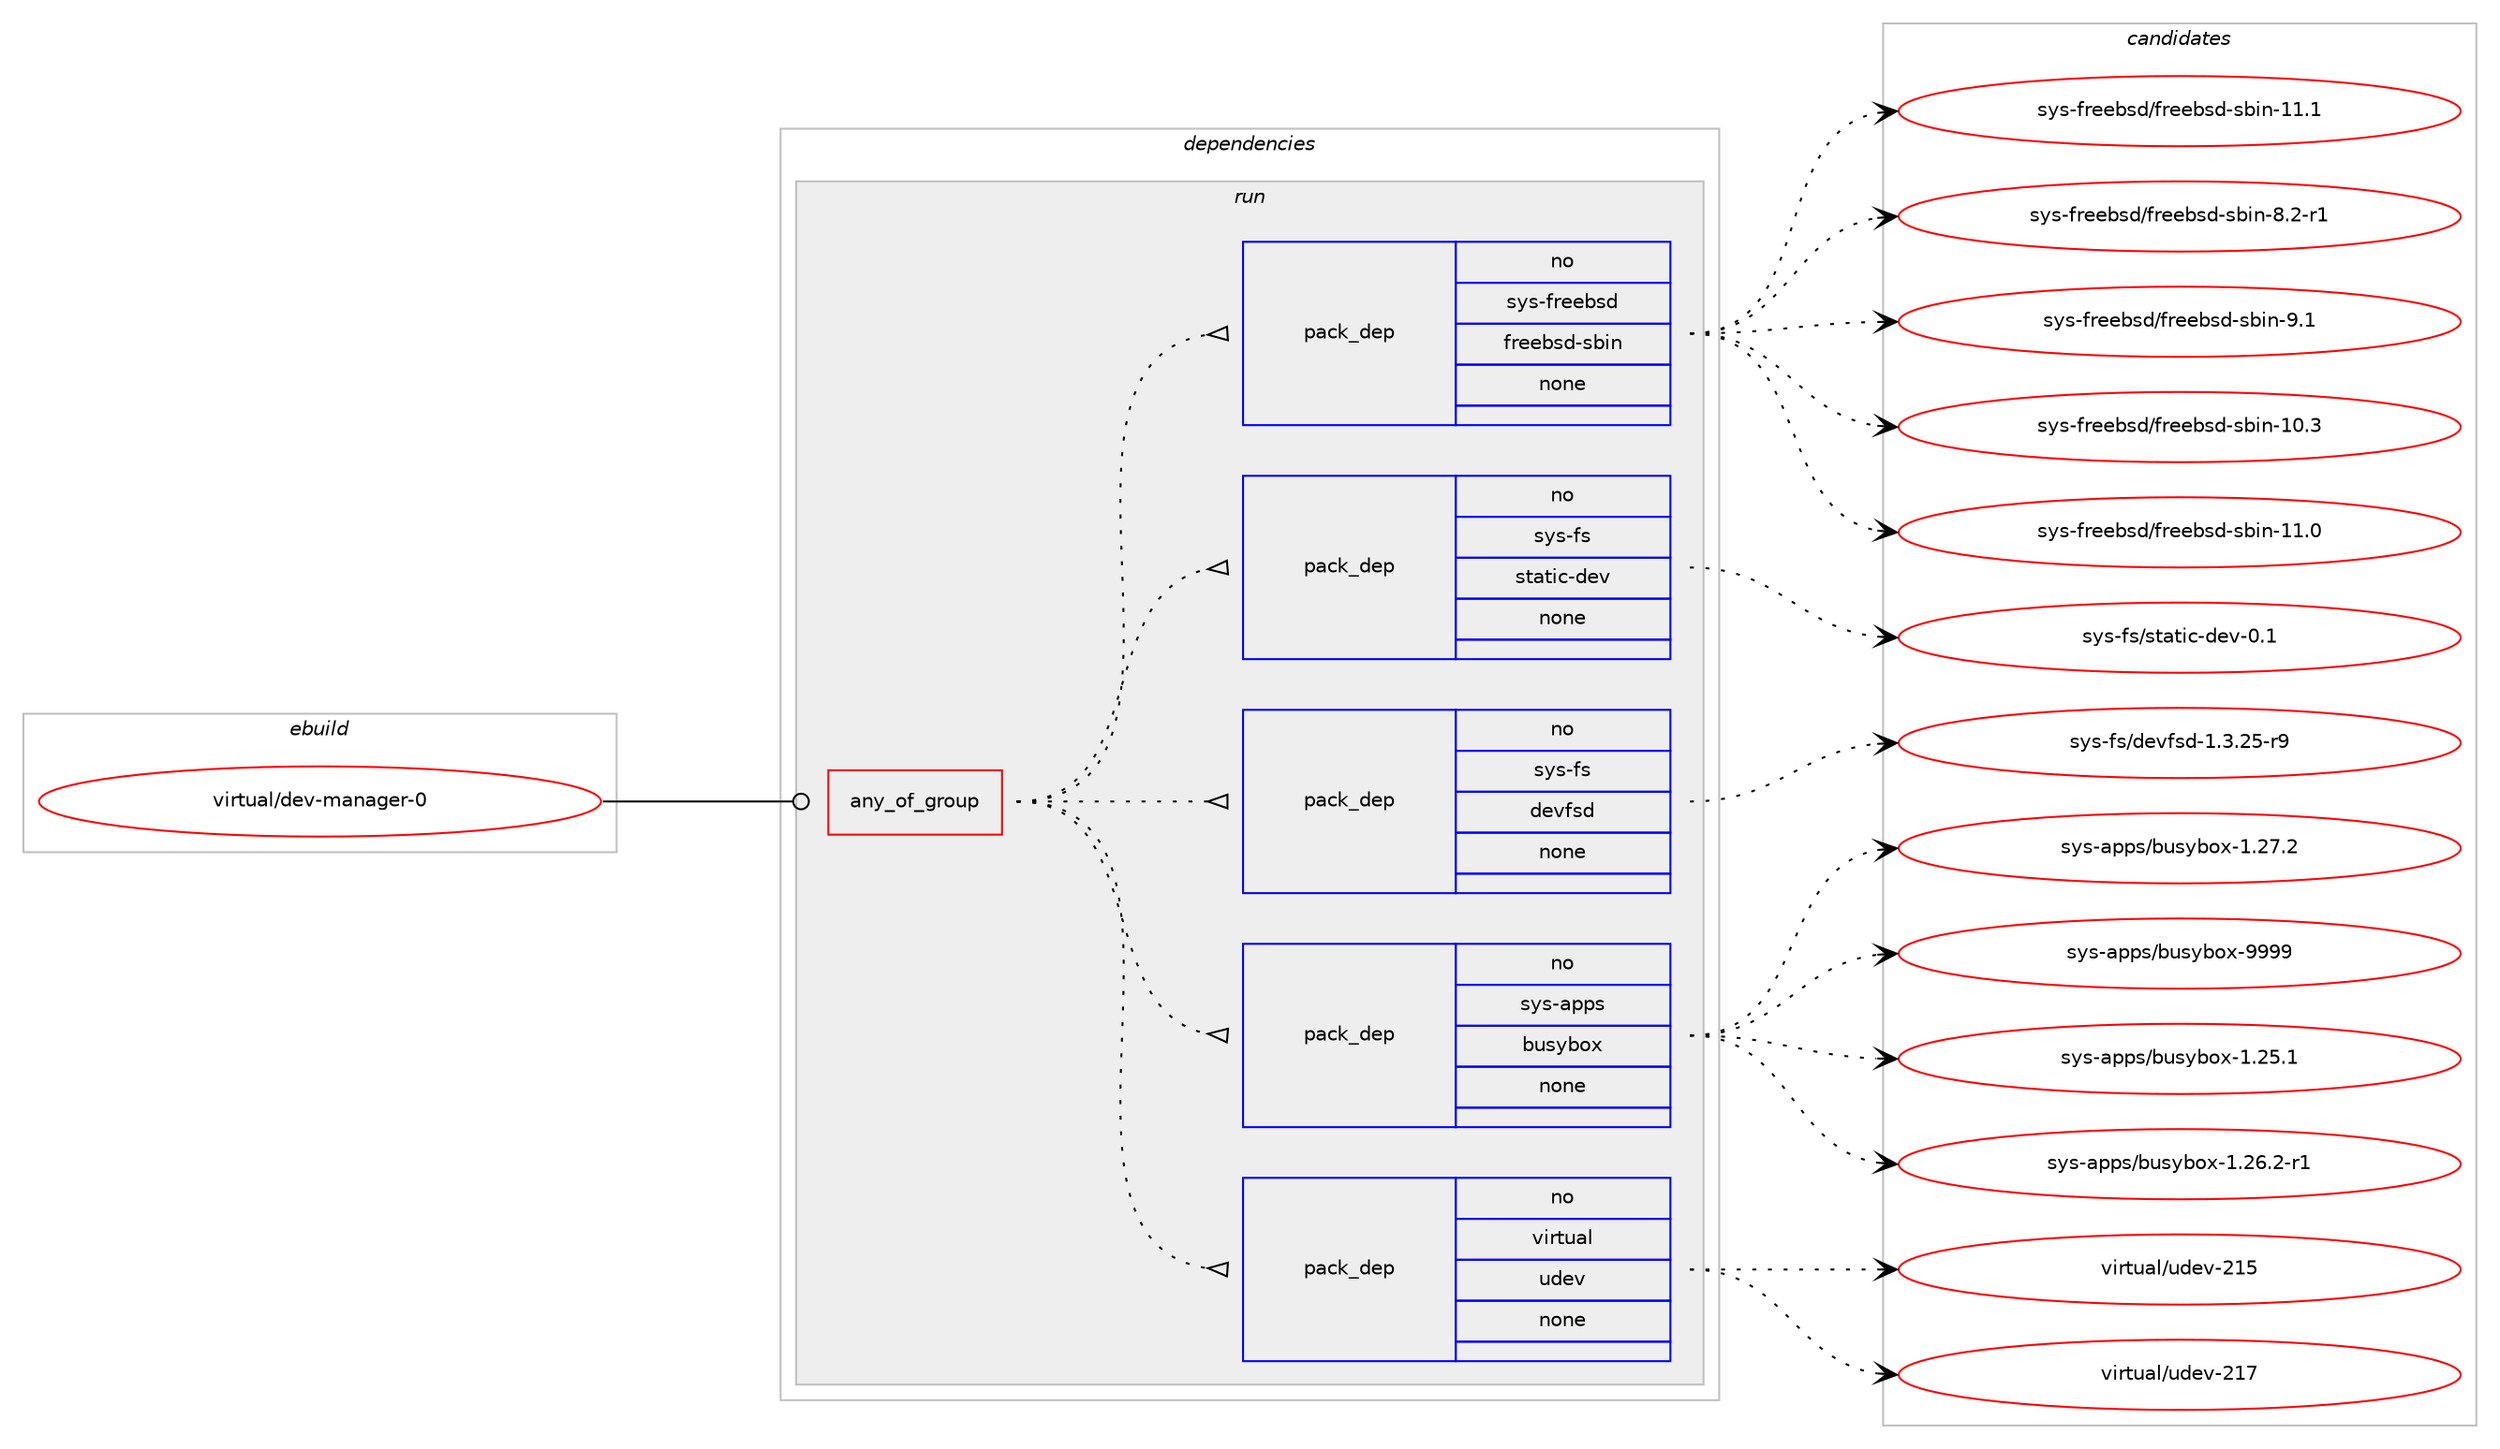 digraph prolog {

# *************
# Graph options
# *************

newrank=true;
concentrate=true;
compound=true;
graph [rankdir=LR,fontname=Helvetica,fontsize=10,ranksep=1.5];#, ranksep=2.5, nodesep=0.2];
edge  [arrowhead=vee];
node  [fontname=Helvetica,fontsize=10];

# **********
# The ebuild
# **********

subgraph cluster_leftcol {
color=gray;
rank=same;
label=<<i>ebuild</i>>;
id [label="virtual/dev-manager-0", color=red, width=4, href="../virtual/dev-manager-0.svg"];
}

# ****************
# The dependencies
# ****************

subgraph cluster_midcol {
color=gray;
label=<<i>dependencies</i>>;
subgraph cluster_compile {
fillcolor="#eeeeee";
style=filled;
label=<<i>compile</i>>;
}
subgraph cluster_compileandrun {
fillcolor="#eeeeee";
style=filled;
label=<<i>compile and run</i>>;
}
subgraph cluster_run {
fillcolor="#eeeeee";
style=filled;
label=<<i>run</i>>;
subgraph any8531 {
dependency497315 [label=<<TABLE BORDER="0" CELLBORDER="1" CELLSPACING="0" CELLPADDING="4"><TR><TD CELLPADDING="10">any_of_group</TD></TR></TABLE>>, shape=none, color=red];subgraph pack369614 {
dependency497316 [label=<<TABLE BORDER="0" CELLBORDER="1" CELLSPACING="0" CELLPADDING="4" WIDTH="220"><TR><TD ROWSPAN="6" CELLPADDING="30">pack_dep</TD></TR><TR><TD WIDTH="110">no</TD></TR><TR><TD>virtual</TD></TR><TR><TD>udev</TD></TR><TR><TD>none</TD></TR><TR><TD></TD></TR></TABLE>>, shape=none, color=blue];
}
dependency497315:e -> dependency497316:w [weight=20,style="dotted",arrowhead="oinv"];
subgraph pack369615 {
dependency497317 [label=<<TABLE BORDER="0" CELLBORDER="1" CELLSPACING="0" CELLPADDING="4" WIDTH="220"><TR><TD ROWSPAN="6" CELLPADDING="30">pack_dep</TD></TR><TR><TD WIDTH="110">no</TD></TR><TR><TD>sys-apps</TD></TR><TR><TD>busybox</TD></TR><TR><TD>none</TD></TR><TR><TD></TD></TR></TABLE>>, shape=none, color=blue];
}
dependency497315:e -> dependency497317:w [weight=20,style="dotted",arrowhead="oinv"];
subgraph pack369616 {
dependency497318 [label=<<TABLE BORDER="0" CELLBORDER="1" CELLSPACING="0" CELLPADDING="4" WIDTH="220"><TR><TD ROWSPAN="6" CELLPADDING="30">pack_dep</TD></TR><TR><TD WIDTH="110">no</TD></TR><TR><TD>sys-fs</TD></TR><TR><TD>devfsd</TD></TR><TR><TD>none</TD></TR><TR><TD></TD></TR></TABLE>>, shape=none, color=blue];
}
dependency497315:e -> dependency497318:w [weight=20,style="dotted",arrowhead="oinv"];
subgraph pack369617 {
dependency497319 [label=<<TABLE BORDER="0" CELLBORDER="1" CELLSPACING="0" CELLPADDING="4" WIDTH="220"><TR><TD ROWSPAN="6" CELLPADDING="30">pack_dep</TD></TR><TR><TD WIDTH="110">no</TD></TR><TR><TD>sys-fs</TD></TR><TR><TD>static-dev</TD></TR><TR><TD>none</TD></TR><TR><TD></TD></TR></TABLE>>, shape=none, color=blue];
}
dependency497315:e -> dependency497319:w [weight=20,style="dotted",arrowhead="oinv"];
subgraph pack369618 {
dependency497320 [label=<<TABLE BORDER="0" CELLBORDER="1" CELLSPACING="0" CELLPADDING="4" WIDTH="220"><TR><TD ROWSPAN="6" CELLPADDING="30">pack_dep</TD></TR><TR><TD WIDTH="110">no</TD></TR><TR><TD>sys-freebsd</TD></TR><TR><TD>freebsd-sbin</TD></TR><TR><TD>none</TD></TR><TR><TD></TD></TR></TABLE>>, shape=none, color=blue];
}
dependency497315:e -> dependency497320:w [weight=20,style="dotted",arrowhead="oinv"];
}
id:e -> dependency497315:w [weight=20,style="solid",arrowhead="odot"];
}
}

# **************
# The candidates
# **************

subgraph cluster_choices {
rank=same;
color=gray;
label=<<i>candidates</i>>;

subgraph choice369614 {
color=black;
nodesep=1;
choice118105114116117971084711710010111845504953 [label="virtual/udev-215", color=red, width=4,href="../virtual/udev-215.svg"];
choice118105114116117971084711710010111845504955 [label="virtual/udev-217", color=red, width=4,href="../virtual/udev-217.svg"];
dependency497316:e -> choice118105114116117971084711710010111845504953:w [style=dotted,weight="100"];
dependency497316:e -> choice118105114116117971084711710010111845504955:w [style=dotted,weight="100"];
}
subgraph choice369615 {
color=black;
nodesep=1;
choice115121115459711211211547981171151219811112045494650534649 [label="sys-apps/busybox-1.25.1", color=red, width=4,href="../sys-apps/busybox-1.25.1.svg"];
choice1151211154597112112115479811711512198111120454946505446504511449 [label="sys-apps/busybox-1.26.2-r1", color=red, width=4,href="../sys-apps/busybox-1.26.2-r1.svg"];
choice115121115459711211211547981171151219811112045494650554650 [label="sys-apps/busybox-1.27.2", color=red, width=4,href="../sys-apps/busybox-1.27.2.svg"];
choice11512111545971121121154798117115121981111204557575757 [label="sys-apps/busybox-9999", color=red, width=4,href="../sys-apps/busybox-9999.svg"];
dependency497317:e -> choice115121115459711211211547981171151219811112045494650534649:w [style=dotted,weight="100"];
dependency497317:e -> choice1151211154597112112115479811711512198111120454946505446504511449:w [style=dotted,weight="100"];
dependency497317:e -> choice115121115459711211211547981171151219811112045494650554650:w [style=dotted,weight="100"];
dependency497317:e -> choice11512111545971121121154798117115121981111204557575757:w [style=dotted,weight="100"];
}
subgraph choice369616 {
color=black;
nodesep=1;
choice1151211154510211547100101118102115100454946514650534511457 [label="sys-fs/devfsd-1.3.25-r9", color=red, width=4,href="../sys-fs/devfsd-1.3.25-r9.svg"];
dependency497318:e -> choice1151211154510211547100101118102115100454946514650534511457:w [style=dotted,weight="100"];
}
subgraph choice369617 {
color=black;
nodesep=1;
choice115121115451021154711511697116105994510010111845484649 [label="sys-fs/static-dev-0.1", color=red, width=4,href="../sys-fs/static-dev-0.1.svg"];
dependency497319:e -> choice115121115451021154711511697116105994510010111845484649:w [style=dotted,weight="100"];
}
subgraph choice369618 {
color=black;
nodesep=1;
choice1151211154510211410110198115100471021141011019811510045115981051104549484651 [label="sys-freebsd/freebsd-sbin-10.3", color=red, width=4,href="../sys-freebsd/freebsd-sbin-10.3.svg"];
choice1151211154510211410110198115100471021141011019811510045115981051104549494648 [label="sys-freebsd/freebsd-sbin-11.0", color=red, width=4,href="../sys-freebsd/freebsd-sbin-11.0.svg"];
choice1151211154510211410110198115100471021141011019811510045115981051104549494649 [label="sys-freebsd/freebsd-sbin-11.1", color=red, width=4,href="../sys-freebsd/freebsd-sbin-11.1.svg"];
choice115121115451021141011019811510047102114101101981151004511598105110455646504511449 [label="sys-freebsd/freebsd-sbin-8.2-r1", color=red, width=4,href="../sys-freebsd/freebsd-sbin-8.2-r1.svg"];
choice11512111545102114101101981151004710211410110198115100451159810511045574649 [label="sys-freebsd/freebsd-sbin-9.1", color=red, width=4,href="../sys-freebsd/freebsd-sbin-9.1.svg"];
dependency497320:e -> choice1151211154510211410110198115100471021141011019811510045115981051104549484651:w [style=dotted,weight="100"];
dependency497320:e -> choice1151211154510211410110198115100471021141011019811510045115981051104549494648:w [style=dotted,weight="100"];
dependency497320:e -> choice1151211154510211410110198115100471021141011019811510045115981051104549494649:w [style=dotted,weight="100"];
dependency497320:e -> choice115121115451021141011019811510047102114101101981151004511598105110455646504511449:w [style=dotted,weight="100"];
dependency497320:e -> choice11512111545102114101101981151004710211410110198115100451159810511045574649:w [style=dotted,weight="100"];
}
}

}
